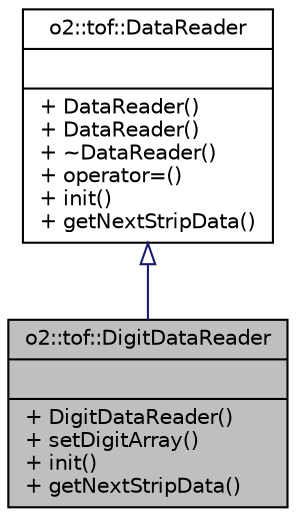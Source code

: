 digraph "o2::tof::DigitDataReader"
{
 // INTERACTIVE_SVG=YES
  bgcolor="transparent";
  edge [fontname="Helvetica",fontsize="10",labelfontname="Helvetica",labelfontsize="10"];
  node [fontname="Helvetica",fontsize="10",shape=record];
  Node1 [label="{o2::tof::DigitDataReader\n||+ DigitDataReader()\l+ setDigitArray()\l+ init()\l+ getNextStripData()\l}",height=0.2,width=0.4,color="black", fillcolor="grey75", style="filled" fontcolor="black"];
  Node2 -> Node1 [dir="back",color="midnightblue",fontsize="10",style="solid",arrowtail="onormal",fontname="Helvetica"];
  Node2 [label="{o2::tof::DataReader\n||+ DataReader()\l+ DataReader()\l+ ~DataReader()\l+ operator=()\l+ init()\l+ getNextStripData()\l}",height=0.2,width=0.4,color="black",URL="$d8/de2/classo2_1_1tof_1_1DataReader.html",tooltip="DataReader class for TOF. "];
}
